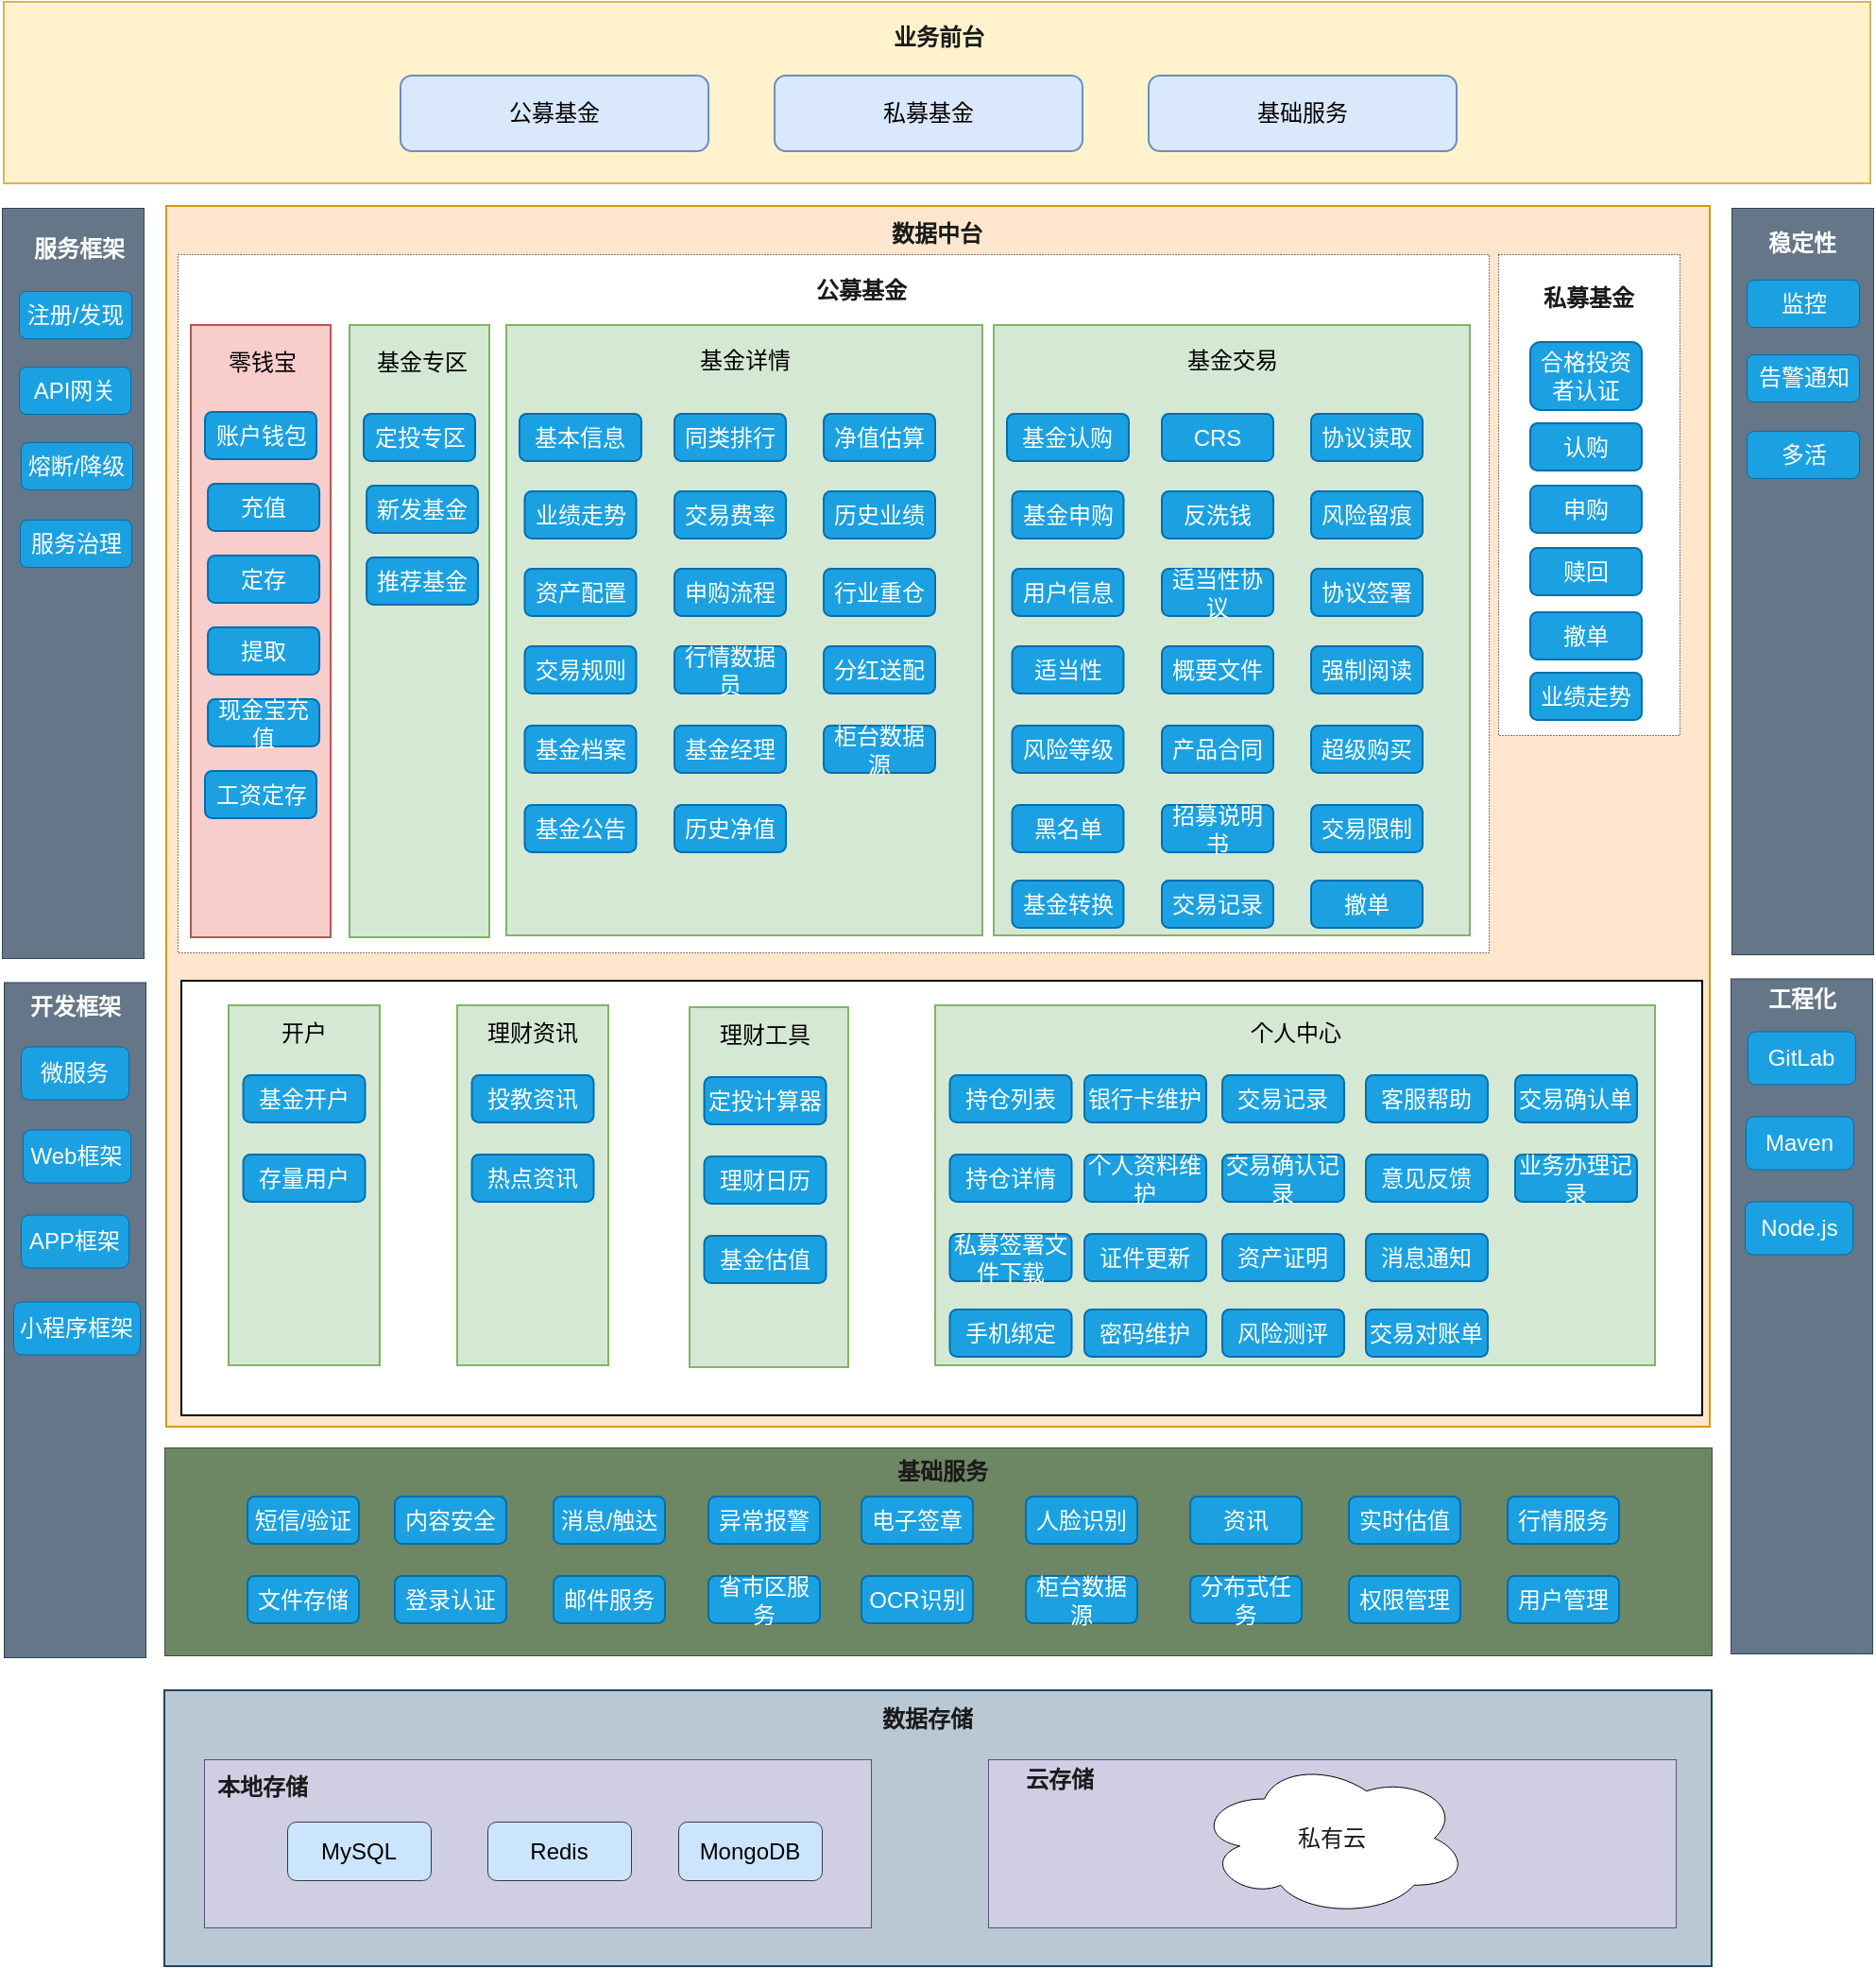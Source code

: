 <mxfile version="20.2.6" type="github">
  <diagram id="q8BjieNyi9hWU5O5Hsln" name="第 1 页">
    <mxGraphModel dx="1980" dy="847" grid="0" gridSize="10" guides="1" tooltips="1" connect="1" arrows="1" fold="1" page="0" pageScale="1" pageWidth="827" pageHeight="1169" math="0" shadow="0">
      <root>
        <mxCell id="0" />
        <mxCell id="1" parent="0" />
        <mxCell id="3R3b0LwCy844c2cJEZ-M-150" value="" style="rounded=0;whiteSpace=wrap;html=1;fillColor=#bac8d3;strokeColor=#23445d;" vertex="1" parent="1">
          <mxGeometry x="45" y="1014.5" width="819" height="146" as="geometry" />
        </mxCell>
        <mxCell id="EBINEEiKZgLXmNo_69D4-1" value="" style="rounded=0;whiteSpace=wrap;html=1;fillColor=#fff2cc;strokeColor=#d6b656;" parent="1" vertex="1">
          <mxGeometry x="-40" y="121" width="988" height="96" as="geometry" />
        </mxCell>
        <mxCell id="EBINEEiKZgLXmNo_69D4-2" value="公募基金" style="rounded=1;whiteSpace=wrap;html=1;fillColor=#dae8fc;strokeColor=#6c8ebf;" parent="1" vertex="1">
          <mxGeometry x="170" y="160" width="163" height="40" as="geometry" />
        </mxCell>
        <mxCell id="EBINEEiKZgLXmNo_69D4-3" value="业务前台" style="text;html=1;strokeColor=none;fillColor=none;align=center;verticalAlign=middle;whiteSpace=wrap;rounded=0;fontStyle=1;fontColor=#1A1A1A;" parent="1" vertex="1">
          <mxGeometry x="424.5" y="125" width="60" height="30" as="geometry" />
        </mxCell>
        <mxCell id="EBINEEiKZgLXmNo_69D4-6" value="" style="rounded=0;whiteSpace=wrap;html=1;fillColor=#ffe6cc;strokeColor=#d79b00;" parent="1" vertex="1">
          <mxGeometry x="46" y="229" width="817" height="646" as="geometry" />
        </mxCell>
        <mxCell id="EBINEEiKZgLXmNo_69D4-7" value="" style="rounded=0;whiteSpace=wrap;html=1;fontColor=#1A1A1A;strokeColor=default;dashed=1;dashPattern=1 2;strokeWidth=0.5;" parent="1" vertex="1">
          <mxGeometry x="52" y="254.5" width="694" height="369.5" as="geometry" />
        </mxCell>
        <mxCell id="EBINEEiKZgLXmNo_69D4-8" value="" style="rounded=0;whiteSpace=wrap;html=1;fontColor=#1A1A1A;dashed=1;dashPattern=1 2;strokeWidth=0.5;" parent="1" vertex="1">
          <mxGeometry x="751" y="254.5" width="96" height="254.5" as="geometry" />
        </mxCell>
        <mxCell id="EBINEEiKZgLXmNo_69D4-10" value="数据中台" style="text;html=1;strokeColor=none;fillColor=none;align=center;verticalAlign=middle;whiteSpace=wrap;rounded=0;dashed=1;dashPattern=1 2;fontColor=#1A1A1A;fontStyle=1" parent="1" vertex="1">
          <mxGeometry x="424" y="229" width="60" height="30" as="geometry" />
        </mxCell>
        <mxCell id="EBINEEiKZgLXmNo_69D4-12" value="公募基金" style="text;html=1;strokeColor=none;fillColor=none;align=center;verticalAlign=middle;whiteSpace=wrap;rounded=0;dashed=1;dashPattern=1 2;fontColor=#1A1A1A;fontStyle=1" parent="1" vertex="1">
          <mxGeometry x="384" y="259" width="60" height="30" as="geometry" />
        </mxCell>
        <mxCell id="EBINEEiKZgLXmNo_69D4-13" value="私募基金" style="text;html=1;strokeColor=none;fillColor=none;align=center;verticalAlign=middle;whiteSpace=wrap;rounded=0;dashed=1;dashPattern=1 2;fontColor=#1A1A1A;fontStyle=1" parent="1" vertex="1">
          <mxGeometry x="769" y="263" width="60" height="30" as="geometry" />
        </mxCell>
        <mxCell id="EBINEEiKZgLXmNo_69D4-40" value="合格投资者认证" style="text;html=1;strokeColor=#006EAF;fillColor=#1ba1e2;align=center;verticalAlign=middle;whiteSpace=wrap;rounded=1;fontColor=#ffffff;" parent="1" vertex="1">
          <mxGeometry x="768" y="301" width="59" height="36" as="geometry" />
        </mxCell>
        <mxCell id="EBINEEiKZgLXmNo_69D4-42" value="开户" style="text;html=1;strokeColor=#006EAF;fillColor=#1ba1e2;align=center;verticalAlign=middle;whiteSpace=wrap;rounded=1;fontColor=#ffffff;" parent="1" vertex="1">
          <mxGeometry x="580" y="912" width="59" height="25" as="geometry" />
        </mxCell>
        <mxCell id="EBINEEiKZgLXmNo_69D4-46" value="认购" style="text;html=1;strokeColor=#006EAF;fillColor=#1ba1e2;align=center;verticalAlign=middle;whiteSpace=wrap;rounded=1;fontColor=#ffffff;" parent="1" vertex="1">
          <mxGeometry x="768" y="344" width="59" height="25" as="geometry" />
        </mxCell>
        <mxCell id="EBINEEiKZgLXmNo_69D4-47" value="申购" style="text;html=1;strokeColor=#006EAF;fillColor=#1ba1e2;align=center;verticalAlign=middle;whiteSpace=wrap;rounded=1;fontColor=#ffffff;" parent="1" vertex="1">
          <mxGeometry x="768" y="377" width="59" height="25" as="geometry" />
        </mxCell>
        <mxCell id="EBINEEiKZgLXmNo_69D4-48" value="业绩走势" style="text;html=1;strokeColor=#006EAF;fillColor=#1ba1e2;align=center;verticalAlign=middle;whiteSpace=wrap;rounded=1;fontColor=#ffffff;" parent="1" vertex="1">
          <mxGeometry x="768" y="476" width="59" height="25" as="geometry" />
        </mxCell>
        <mxCell id="EBINEEiKZgLXmNo_69D4-49" value="赎回" style="text;html=1;strokeColor=#006EAF;fillColor=#1ba1e2;align=center;verticalAlign=middle;whiteSpace=wrap;rounded=1;fontColor=#ffffff;" parent="1" vertex="1">
          <mxGeometry x="768" y="410" width="59" height="25" as="geometry" />
        </mxCell>
        <mxCell id="EBINEEiKZgLXmNo_69D4-50" value="撤单" style="text;html=1;strokeColor=#006EAF;fillColor=#1ba1e2;align=center;verticalAlign=middle;whiteSpace=wrap;rounded=1;fontColor=#ffffff;" parent="1" vertex="1">
          <mxGeometry x="768" y="444" width="59" height="25" as="geometry" />
        </mxCell>
        <mxCell id="EBINEEiKZgLXmNo_69D4-51" value="" style="rounded=0;whiteSpace=wrap;html=1;strokeColor=#314354;strokeWidth=0.5;fillColor=#647687;fontColor=#ffffff;" parent="1" vertex="1">
          <mxGeometry x="-41" y="230" width="75" height="397" as="geometry" />
        </mxCell>
        <mxCell id="EBINEEiKZgLXmNo_69D4-52" value="服务框架" style="text;html=1;align=center;verticalAlign=middle;whiteSpace=wrap;rounded=0;fontStyle=1;fontColor=#FFFFFF;" parent="1" vertex="1">
          <mxGeometry x="-30" y="237" width="60" height="30" as="geometry" />
        </mxCell>
        <mxCell id="EBINEEiKZgLXmNo_69D4-53" value="注册/发现" style="rounded=1;whiteSpace=wrap;html=1;fontColor=#ffffff;strokeColor=#006EAF;strokeWidth=0.5;fillColor=#1ba1e2;" parent="1" vertex="1">
          <mxGeometry x="-32" y="274" width="59.5" height="25" as="geometry" />
        </mxCell>
        <mxCell id="EBINEEiKZgLXmNo_69D4-54" value="API网关" style="rounded=1;whiteSpace=wrap;html=1;fontColor=#ffffff;strokeColor=#006EAF;strokeWidth=0.5;fillColor=#1ba1e2;" parent="1" vertex="1">
          <mxGeometry x="-32" y="314" width="59" height="25" as="geometry" />
        </mxCell>
        <mxCell id="EBINEEiKZgLXmNo_69D4-55" value="服务治理" style="rounded=1;whiteSpace=wrap;html=1;fontColor=#ffffff;strokeColor=#006EAF;strokeWidth=0.5;fillColor=#1ba1e2;" parent="1" vertex="1">
          <mxGeometry x="-31.5" y="395" width="59" height="25" as="geometry" />
        </mxCell>
        <mxCell id="EBINEEiKZgLXmNo_69D4-56" value="熔断/降级" style="rounded=1;whiteSpace=wrap;html=1;fontColor=#ffffff;strokeColor=#006EAF;strokeWidth=0.5;fillColor=#1ba1e2;" parent="1" vertex="1">
          <mxGeometry x="-31" y="354" width="59" height="25" as="geometry" />
        </mxCell>
        <mxCell id="EBINEEiKZgLXmNo_69D4-58" value="" style="rounded=0;whiteSpace=wrap;html=1;strokeColor=#314354;strokeWidth=0.5;fillColor=#647687;fontColor=#ffffff;" parent="1" vertex="1">
          <mxGeometry x="874.5" y="230" width="75" height="395" as="geometry" />
        </mxCell>
        <mxCell id="EBINEEiKZgLXmNo_69D4-59" value="稳定性" style="text;html=1;align=center;verticalAlign=middle;whiteSpace=wrap;rounded=0;fontStyle=1;fontColor=#FFFFFF;" parent="1" vertex="1">
          <mxGeometry x="882" y="234" width="60" height="30" as="geometry" />
        </mxCell>
        <mxCell id="EBINEEiKZgLXmNo_69D4-60" value="监控" style="rounded=1;whiteSpace=wrap;html=1;fontColor=#ffffff;strokeColor=#006EAF;strokeWidth=0.5;fillColor=#1ba1e2;" parent="1" vertex="1">
          <mxGeometry x="882.5" y="268" width="59.5" height="25" as="geometry" />
        </mxCell>
        <mxCell id="EBINEEiKZgLXmNo_69D4-61" value="告警通知" style="rounded=1;whiteSpace=wrap;html=1;fontColor=#ffffff;strokeColor=#006EAF;strokeWidth=0.5;fillColor=#1ba1e2;" parent="1" vertex="1">
          <mxGeometry x="882.5" y="307.5" width="59.5" height="25" as="geometry" />
        </mxCell>
        <mxCell id="EBINEEiKZgLXmNo_69D4-62" value="多活" style="rounded=1;whiteSpace=wrap;html=1;fontColor=#ffffff;strokeColor=#006EAF;strokeWidth=0.5;fillColor=#1ba1e2;" parent="1" vertex="1">
          <mxGeometry x="882.5" y="348" width="59.5" height="25" as="geometry" />
        </mxCell>
        <mxCell id="EBINEEiKZgLXmNo_69D4-63" value="" style="rounded=0;whiteSpace=wrap;html=1;fontColor=#ffffff;strokeColor=#3A5431;strokeWidth=0.5;fillColor=#6d8764;" parent="1" vertex="1">
          <mxGeometry x="45" y="886" width="819" height="110" as="geometry" />
        </mxCell>
        <mxCell id="EBINEEiKZgLXmNo_69D4-64" value="基础服务" style="text;html=1;strokeColor=none;fillColor=none;align=center;verticalAlign=middle;whiteSpace=wrap;rounded=0;fontColor=#1A1A1A;fontStyle=1" parent="1" vertex="1">
          <mxGeometry x="426.5" y="884" width="60" height="30" as="geometry" />
        </mxCell>
        <mxCell id="EBINEEiKZgLXmNo_69D4-65" value="" style="rounded=0;whiteSpace=wrap;html=1;strokeColor=#56517e;strokeWidth=0.5;fillColor=#d0cee2;" parent="1" vertex="1">
          <mxGeometry x="66" y="1051" width="353" height="89" as="geometry" />
        </mxCell>
        <mxCell id="EBINEEiKZgLXmNo_69D4-66" value="" style="rounded=0;whiteSpace=wrap;html=1;strokeColor=#56517e;strokeWidth=0.5;fillColor=#d0cee2;" parent="1" vertex="1">
          <mxGeometry x="481" y="1051" width="364" height="89" as="geometry" />
        </mxCell>
        <mxCell id="EBINEEiKZgLXmNo_69D4-67" value="私有云" style="ellipse;shape=cloud;whiteSpace=wrap;html=1;fontColor=#1A1A1A;strokeColor=default;strokeWidth=0.5;" parent="1" vertex="1">
          <mxGeometry x="591" y="1051" width="144" height="83" as="geometry" />
        </mxCell>
        <mxCell id="EBINEEiKZgLXmNo_69D4-69" value="云存储" style="text;html=1;strokeColor=none;fillColor=none;align=center;verticalAlign=middle;whiteSpace=wrap;rounded=0;fontColor=#1A1A1A;fontStyle=1" parent="1" vertex="1">
          <mxGeometry x="489" y="1047" width="60" height="30" as="geometry" />
        </mxCell>
        <mxCell id="EBINEEiKZgLXmNo_69D4-70" value="本地存储" style="text;html=1;strokeColor=none;fillColor=none;align=center;verticalAlign=middle;whiteSpace=wrap;rounded=0;fontColor=#1A1A1A;fontStyle=1" parent="1" vertex="1">
          <mxGeometry x="67" y="1051" width="60" height="30" as="geometry" />
        </mxCell>
        <mxCell id="EBINEEiKZgLXmNo_69D4-71" value="MySQL" style="rounded=1;whiteSpace=wrap;html=1;strokeColor=#36393d;strokeWidth=0.5;fillColor=#cce5ff;" parent="1" vertex="1">
          <mxGeometry x="110" y="1084" width="76" height="31" as="geometry" />
        </mxCell>
        <mxCell id="EBINEEiKZgLXmNo_69D4-72" value="Redis" style="rounded=1;whiteSpace=wrap;html=1;strokeColor=#36393d;strokeWidth=0.5;fillColor=#cce5ff;" parent="1" vertex="1">
          <mxGeometry x="216" y="1084" width="76" height="31" as="geometry" />
        </mxCell>
        <mxCell id="EBINEEiKZgLXmNo_69D4-73" value="MongoDB" style="rounded=1;whiteSpace=wrap;html=1;strokeColor=#36393d;strokeWidth=0.5;fillColor=#cce5ff;" parent="1" vertex="1">
          <mxGeometry x="317" y="1084" width="76" height="31" as="geometry" />
        </mxCell>
        <mxCell id="EBINEEiKZgLXmNo_69D4-74" value="" style="rounded=0;whiteSpace=wrap;html=1;strokeColor=#314354;strokeWidth=0.5;fillColor=#647687;fontColor=#ffffff;" parent="1" vertex="1">
          <mxGeometry x="-40" y="639.75" width="75" height="357.25" as="geometry" />
        </mxCell>
        <mxCell id="EBINEEiKZgLXmNo_69D4-75" value="" style="rounded=0;whiteSpace=wrap;html=1;strokeColor=#314354;strokeWidth=0.5;fillColor=#647687;fontColor=#ffffff;" parent="1" vertex="1">
          <mxGeometry x="874" y="637.75" width="75" height="357.25" as="geometry" />
        </mxCell>
        <mxCell id="EBINEEiKZgLXmNo_69D4-76" value="开发框架" style="text;html=1;align=center;verticalAlign=middle;whiteSpace=wrap;rounded=0;fontStyle=1;fontColor=#FFFFFF;" parent="1" vertex="1">
          <mxGeometry x="-32" y="637.75" width="60" height="30" as="geometry" />
        </mxCell>
        <mxCell id="EBINEEiKZgLXmNo_69D4-77" value="微服务" style="rounded=1;whiteSpace=wrap;html=1;fontColor=#ffffff;strokeColor=#006EAF;strokeWidth=0.5;fillColor=#1ba1e2;" parent="1" vertex="1">
          <mxGeometry x="-31" y="673.75" width="57" height="28" as="geometry" />
        </mxCell>
        <mxCell id="EBINEEiKZgLXmNo_69D4-78" value="Web框架" style="rounded=1;whiteSpace=wrap;html=1;fontColor=#ffffff;strokeColor=#006EAF;strokeWidth=0.5;fillColor=#1ba1e2;" parent="1" vertex="1">
          <mxGeometry x="-30" y="717.75" width="57" height="28" as="geometry" />
        </mxCell>
        <mxCell id="EBINEEiKZgLXmNo_69D4-79" value="APP框架" style="rounded=1;whiteSpace=wrap;html=1;fontColor=#ffffff;strokeColor=#006EAF;strokeWidth=0.5;fillColor=#1ba1e2;" parent="1" vertex="1">
          <mxGeometry x="-31" y="762.75" width="57" height="28" as="geometry" />
        </mxCell>
        <mxCell id="EBINEEiKZgLXmNo_69D4-80" value="小程序框架" style="rounded=1;whiteSpace=wrap;html=1;fontColor=#ffffff;strokeColor=#006EAF;strokeWidth=0.5;fillColor=#1ba1e2;" parent="1" vertex="1">
          <mxGeometry x="-35" y="808.75" width="67" height="28" as="geometry" />
        </mxCell>
        <mxCell id="EBINEEiKZgLXmNo_69D4-81" value="工程化" style="text;html=1;align=center;verticalAlign=middle;whiteSpace=wrap;rounded=0;fontStyle=1;fontColor=#FFFFFF;" parent="1" vertex="1">
          <mxGeometry x="882" y="633.75" width="60" height="30" as="geometry" />
        </mxCell>
        <mxCell id="EBINEEiKZgLXmNo_69D4-82" value="GitLab" style="rounded=1;whiteSpace=wrap;html=1;fontColor=#ffffff;strokeColor=#006EAF;strokeWidth=0.5;fillColor=#1ba1e2;" parent="1" vertex="1">
          <mxGeometry x="883" y="665.75" width="57" height="28" as="geometry" />
        </mxCell>
        <mxCell id="EBINEEiKZgLXmNo_69D4-83" value="Maven" style="rounded=1;whiteSpace=wrap;html=1;fontColor=#ffffff;strokeColor=#006EAF;strokeWidth=0.5;fillColor=#1ba1e2;" parent="1" vertex="1">
          <mxGeometry x="882" y="710.75" width="57" height="28" as="geometry" />
        </mxCell>
        <mxCell id="EBINEEiKZgLXmNo_69D4-84" value="Node.js" style="rounded=1;whiteSpace=wrap;html=1;fontColor=#ffffff;strokeColor=#006EAF;strokeWidth=0.5;fillColor=#1ba1e2;" parent="1" vertex="1">
          <mxGeometry x="881.5" y="755.75" width="57" height="28" as="geometry" />
        </mxCell>
        <mxCell id="EBINEEiKZgLXmNo_69D4-86" value="短信/验证" style="text;html=1;strokeColor=#006EAF;fillColor=#1ba1e2;align=center;verticalAlign=middle;whiteSpace=wrap;rounded=1;fontColor=#ffffff;" parent="1" vertex="1">
          <mxGeometry x="89" y="912" width="59" height="25" as="geometry" />
        </mxCell>
        <mxCell id="EBINEEiKZgLXmNo_69D4-87" value="内容安全" style="text;html=1;strokeColor=#006EAF;fillColor=#1ba1e2;align=center;verticalAlign=middle;whiteSpace=wrap;rounded=1;fontColor=#ffffff;" parent="1" vertex="1">
          <mxGeometry x="167" y="912" width="59" height="25" as="geometry" />
        </mxCell>
        <mxCell id="EBINEEiKZgLXmNo_69D4-88" value="消息/触达" style="text;html=1;strokeColor=#006EAF;fillColor=#1ba1e2;align=center;verticalAlign=middle;whiteSpace=wrap;rounded=1;fontColor=#ffffff;" parent="1" vertex="1">
          <mxGeometry x="251" y="912" width="59" height="25" as="geometry" />
        </mxCell>
        <mxCell id="EBINEEiKZgLXmNo_69D4-89" value="异常报警" style="text;html=1;strokeColor=#006EAF;fillColor=#1ba1e2;align=center;verticalAlign=middle;whiteSpace=wrap;rounded=1;fontColor=#ffffff;" parent="1" vertex="1">
          <mxGeometry x="333" y="912" width="59" height="25" as="geometry" />
        </mxCell>
        <mxCell id="EBINEEiKZgLXmNo_69D4-90" value="电子签章" style="text;html=1;strokeColor=#006EAF;fillColor=#1ba1e2;align=center;verticalAlign=middle;whiteSpace=wrap;rounded=1;fontColor=#ffffff;" parent="1" vertex="1">
          <mxGeometry x="414" y="912" width="59" height="25" as="geometry" />
        </mxCell>
        <mxCell id="EBINEEiKZgLXmNo_69D4-91" value="人脸识别" style="text;html=1;strokeColor=#006EAF;fillColor=#1ba1e2;align=center;verticalAlign=middle;whiteSpace=wrap;rounded=1;fontColor=#ffffff;" parent="1" vertex="1">
          <mxGeometry x="501" y="912" width="59" height="25" as="geometry" />
        </mxCell>
        <mxCell id="EBINEEiKZgLXmNo_69D4-92" value="文件存储" style="text;html=1;strokeColor=#006EAF;fillColor=#1ba1e2;align=center;verticalAlign=middle;whiteSpace=wrap;rounded=1;fontColor=#ffffff;" parent="1" vertex="1">
          <mxGeometry x="89" y="954" width="59" height="25" as="geometry" />
        </mxCell>
        <mxCell id="EBINEEiKZgLXmNo_69D4-93" value="登录认证" style="text;html=1;strokeColor=#006EAF;fillColor=#1ba1e2;align=center;verticalAlign=middle;whiteSpace=wrap;rounded=1;fontColor=#ffffff;" parent="1" vertex="1">
          <mxGeometry x="167" y="954" width="59" height="25" as="geometry" />
        </mxCell>
        <mxCell id="EBINEEiKZgLXmNo_69D4-94" value="邮件服务" style="text;html=1;strokeColor=#006EAF;fillColor=#1ba1e2;align=center;verticalAlign=middle;whiteSpace=wrap;rounded=1;fontColor=#ffffff;" parent="1" vertex="1">
          <mxGeometry x="251" y="954" width="59" height="25" as="geometry" />
        </mxCell>
        <mxCell id="EBINEEiKZgLXmNo_69D4-95" value="省市区服务" style="text;html=1;strokeColor=#006EAF;fillColor=#1ba1e2;align=center;verticalAlign=middle;whiteSpace=wrap;rounded=1;fontColor=#ffffff;" parent="1" vertex="1">
          <mxGeometry x="333" y="954" width="59" height="25" as="geometry" />
        </mxCell>
        <mxCell id="EBINEEiKZgLXmNo_69D4-96" value="行情服务" style="text;html=1;strokeColor=#006EAF;fillColor=#1ba1e2;align=center;verticalAlign=middle;whiteSpace=wrap;rounded=1;fontColor=#ffffff;" parent="1" vertex="1">
          <mxGeometry x="756" y="912" width="59" height="25" as="geometry" />
        </mxCell>
        <mxCell id="EBINEEiKZgLXmNo_69D4-97" value="实时估值" style="text;html=1;strokeColor=#006EAF;fillColor=#1ba1e2;align=center;verticalAlign=middle;whiteSpace=wrap;rounded=1;fontColor=#ffffff;" parent="1" vertex="1">
          <mxGeometry x="672" y="912" width="59" height="25" as="geometry" />
        </mxCell>
        <mxCell id="EBINEEiKZgLXmNo_69D4-44" value="资讯" style="text;html=1;strokeColor=#006EAF;fillColor=#1ba1e2;align=center;verticalAlign=middle;whiteSpace=wrap;rounded=1;fontColor=#ffffff;" parent="1" vertex="1">
          <mxGeometry x="588" y="912" width="59" height="25" as="geometry" />
        </mxCell>
        <mxCell id="3R3b0LwCy844c2cJEZ-M-9" value="" style="group;fillColor=#f8cecc;strokeColor=#b85450;" vertex="1" connectable="0" parent="1">
          <mxGeometry x="59" y="292" width="74" height="324" as="geometry" />
        </mxCell>
        <mxCell id="3R3b0LwCy844c2cJEZ-M-7" value="" style="rounded=0;whiteSpace=wrap;html=1;fillColor=#f8cecc;strokeColor=#b85450;" vertex="1" parent="3R3b0LwCy844c2cJEZ-M-9">
          <mxGeometry width="74" height="324" as="geometry" />
        </mxCell>
        <mxCell id="3R3b0LwCy844c2cJEZ-M-8" value="零钱宝" style="text;html=1;strokeColor=none;fillColor=none;align=center;verticalAlign=middle;whiteSpace=wrap;rounded=0;" vertex="1" parent="3R3b0LwCy844c2cJEZ-M-9">
          <mxGeometry x="15.417" y="5" width="46.25" height="30" as="geometry" />
        </mxCell>
        <mxCell id="3R3b0LwCy844c2cJEZ-M-10" value="账户钱包" style="text;html=1;strokeColor=#006EAF;fillColor=#1ba1e2;align=center;verticalAlign=middle;whiteSpace=wrap;rounded=1;fontColor=#ffffff;" vertex="1" parent="3R3b0LwCy844c2cJEZ-M-9">
          <mxGeometry x="7.5" y="46" width="59" height="25" as="geometry" />
        </mxCell>
        <mxCell id="3R3b0LwCy844c2cJEZ-M-15" value="充值" style="text;html=1;strokeColor=#006EAF;fillColor=#1ba1e2;align=center;verticalAlign=middle;whiteSpace=wrap;rounded=1;fontColor=#ffffff;" vertex="1" parent="3R3b0LwCy844c2cJEZ-M-9">
          <mxGeometry x="9.04" y="84" width="59" height="25" as="geometry" />
        </mxCell>
        <mxCell id="3R3b0LwCy844c2cJEZ-M-16" value="定存" style="text;html=1;strokeColor=#006EAF;fillColor=#1ba1e2;align=center;verticalAlign=middle;whiteSpace=wrap;rounded=1;fontColor=#ffffff;" vertex="1" parent="3R3b0LwCy844c2cJEZ-M-9">
          <mxGeometry x="9.04" y="122" width="59" height="25" as="geometry" />
        </mxCell>
        <mxCell id="3R3b0LwCy844c2cJEZ-M-17" value="提取" style="text;html=1;strokeColor=#006EAF;fillColor=#1ba1e2;align=center;verticalAlign=middle;whiteSpace=wrap;rounded=1;fontColor=#ffffff;" vertex="1" parent="3R3b0LwCy844c2cJEZ-M-9">
          <mxGeometry x="9.04" y="160" width="59" height="25" as="geometry" />
        </mxCell>
        <mxCell id="3R3b0LwCy844c2cJEZ-M-18" value="现金宝充值" style="text;html=1;strokeColor=#006EAF;fillColor=#1ba1e2;align=center;verticalAlign=middle;whiteSpace=wrap;rounded=1;fontColor=#ffffff;" vertex="1" parent="3R3b0LwCy844c2cJEZ-M-9">
          <mxGeometry x="9.04" y="198" width="59" height="25" as="geometry" />
        </mxCell>
        <mxCell id="3R3b0LwCy844c2cJEZ-M-19" value="工资定存" style="text;html=1;strokeColor=#006EAF;fillColor=#1ba1e2;align=center;verticalAlign=middle;whiteSpace=wrap;rounded=1;fontColor=#ffffff;" vertex="1" parent="3R3b0LwCy844c2cJEZ-M-9">
          <mxGeometry x="7.5" y="236" width="59" height="25" as="geometry" />
        </mxCell>
        <mxCell id="3R3b0LwCy844c2cJEZ-M-20" value="" style="group;fillColor=#d5e8d4;strokeColor=#82b366;" vertex="1" connectable="0" parent="1">
          <mxGeometry x="143" y="292" width="74" height="324" as="geometry" />
        </mxCell>
        <mxCell id="3R3b0LwCy844c2cJEZ-M-21" value="" style="rounded=0;whiteSpace=wrap;html=1;fillColor=#d5e8d4;strokeColor=#82b366;" vertex="1" parent="3R3b0LwCy844c2cJEZ-M-20">
          <mxGeometry width="74" height="324" as="geometry" />
        </mxCell>
        <mxCell id="3R3b0LwCy844c2cJEZ-M-22" value="基金专区" style="text;html=1;strokeColor=none;fillColor=none;align=center;verticalAlign=middle;whiteSpace=wrap;rounded=0;" vertex="1" parent="3R3b0LwCy844c2cJEZ-M-20">
          <mxGeometry x="12.42" y="5" width="52.58" height="30" as="geometry" />
        </mxCell>
        <mxCell id="3R3b0LwCy844c2cJEZ-M-23" value="定投专区" style="text;html=1;strokeColor=#006EAF;fillColor=#1ba1e2;align=center;verticalAlign=middle;whiteSpace=wrap;rounded=1;fontColor=#ffffff;" vertex="1" parent="3R3b0LwCy844c2cJEZ-M-20">
          <mxGeometry x="7.5" y="47" width="59" height="25" as="geometry" />
        </mxCell>
        <mxCell id="3R3b0LwCy844c2cJEZ-M-24" value="新发基金" style="text;html=1;strokeColor=#006EAF;fillColor=#1ba1e2;align=center;verticalAlign=middle;whiteSpace=wrap;rounded=1;fontColor=#ffffff;" vertex="1" parent="3R3b0LwCy844c2cJEZ-M-20">
          <mxGeometry x="9.04" y="85" width="59" height="25" as="geometry" />
        </mxCell>
        <mxCell id="3R3b0LwCy844c2cJEZ-M-25" value="推荐基金" style="text;html=1;strokeColor=#006EAF;fillColor=#1ba1e2;align=center;verticalAlign=middle;whiteSpace=wrap;rounded=1;fontColor=#ffffff;" vertex="1" parent="3R3b0LwCy844c2cJEZ-M-20">
          <mxGeometry x="9.04" y="123" width="59" height="25" as="geometry" />
        </mxCell>
        <mxCell id="3R3b0LwCy844c2cJEZ-M-29" value="" style="group;fillColor=#d5e8d4;strokeColor=#82b366;" vertex="1" connectable="0" parent="1">
          <mxGeometry x="226" y="292" width="252" height="323" as="geometry" />
        </mxCell>
        <mxCell id="3R3b0LwCy844c2cJEZ-M-30" value="" style="rounded=0;whiteSpace=wrap;html=1;fillColor=#d5e8d4;strokeColor=#82b366;" vertex="1" parent="3R3b0LwCy844c2cJEZ-M-29">
          <mxGeometry width="252" height="323" as="geometry" />
        </mxCell>
        <mxCell id="3R3b0LwCy844c2cJEZ-M-31" value="基金详情" style="text;html=1;strokeColor=none;fillColor=none;align=center;verticalAlign=middle;whiteSpace=wrap;rounded=0;" vertex="1" parent="3R3b0LwCy844c2cJEZ-M-29">
          <mxGeometry x="71.639" y="4" width="108.713" height="30" as="geometry" />
        </mxCell>
        <mxCell id="EBINEEiKZgLXmNo_69D4-36" value="基本信息" style="text;html=1;strokeColor=#006EAF;fillColor=#1ba1e2;align=center;verticalAlign=middle;whiteSpace=wrap;rounded=1;fontColor=#ffffff;" parent="3R3b0LwCy844c2cJEZ-M-29" vertex="1">
          <mxGeometry x="7" y="47" width="64.49" height="25" as="geometry" />
        </mxCell>
        <mxCell id="EBINEEiKZgLXmNo_69D4-31" value="业绩走势" style="text;html=1;strokeColor=#006EAF;fillColor=#1ba1e2;align=center;verticalAlign=middle;whiteSpace=wrap;rounded=1;fontColor=#ffffff;" parent="3R3b0LwCy844c2cJEZ-M-29" vertex="1">
          <mxGeometry x="9.74" y="88" width="59" height="25" as="geometry" />
        </mxCell>
        <mxCell id="EBINEEiKZgLXmNo_69D4-34" value="资产配置" style="text;html=1;strokeColor=#006EAF;fillColor=#1ba1e2;align=center;verticalAlign=middle;whiteSpace=wrap;rounded=1;fontColor=#ffffff;" parent="3R3b0LwCy844c2cJEZ-M-29" vertex="1">
          <mxGeometry x="9.74" y="129" width="59" height="25" as="geometry" />
        </mxCell>
        <mxCell id="EBINEEiKZgLXmNo_69D4-32" value="交易规则" style="text;html=1;strokeColor=#006EAF;fillColor=#1ba1e2;align=center;verticalAlign=middle;whiteSpace=wrap;rounded=1;fontColor=#ffffff;" parent="3R3b0LwCy844c2cJEZ-M-29" vertex="1">
          <mxGeometry x="9.74" y="170" width="59" height="25" as="geometry" />
        </mxCell>
        <mxCell id="EBINEEiKZgLXmNo_69D4-33" value="基金档案" style="text;html=1;strokeColor=#006EAF;fillColor=#1ba1e2;align=center;verticalAlign=middle;whiteSpace=wrap;rounded=1;fontColor=#ffffff;" parent="3R3b0LwCy844c2cJEZ-M-29" vertex="1">
          <mxGeometry x="9.74" y="212" width="59" height="25" as="geometry" />
        </mxCell>
        <mxCell id="EBINEEiKZgLXmNo_69D4-35" value="基金公告" style="text;html=1;strokeColor=#006EAF;fillColor=#1ba1e2;align=center;verticalAlign=middle;whiteSpace=wrap;rounded=1;fontColor=#ffffff;" parent="3R3b0LwCy844c2cJEZ-M-29" vertex="1">
          <mxGeometry x="9.74" y="254" width="59" height="25" as="geometry" />
        </mxCell>
        <mxCell id="EBINEEiKZgLXmNo_69D4-38" value="同类排行" style="text;html=1;strokeColor=#006EAF;fillColor=#1ba1e2;align=center;verticalAlign=middle;whiteSpace=wrap;rounded=1;fontColor=#ffffff;" parent="3R3b0LwCy844c2cJEZ-M-29" vertex="1">
          <mxGeometry x="89" y="47" width="59" height="25" as="geometry" />
        </mxCell>
        <mxCell id="3R3b0LwCy844c2cJEZ-M-35" value="交易费率" style="text;html=1;strokeColor=#006EAF;fillColor=#1ba1e2;align=center;verticalAlign=middle;whiteSpace=wrap;rounded=1;fontColor=#ffffff;" vertex="1" parent="3R3b0LwCy844c2cJEZ-M-29">
          <mxGeometry x="89" y="88" width="59" height="25" as="geometry" />
        </mxCell>
        <mxCell id="3R3b0LwCy844c2cJEZ-M-36" value="申购流程" style="text;html=1;strokeColor=#006EAF;fillColor=#1ba1e2;align=center;verticalAlign=middle;whiteSpace=wrap;rounded=1;fontColor=#ffffff;" vertex="1" parent="3R3b0LwCy844c2cJEZ-M-29">
          <mxGeometry x="89" y="129" width="59" height="25" as="geometry" />
        </mxCell>
        <mxCell id="3R3b0LwCy844c2cJEZ-M-37" value="行情数据员" style="text;html=1;strokeColor=#006EAF;fillColor=#1ba1e2;align=center;verticalAlign=middle;whiteSpace=wrap;rounded=1;fontColor=#ffffff;" vertex="1" parent="3R3b0LwCy844c2cJEZ-M-29">
          <mxGeometry x="89" y="170" width="59" height="25" as="geometry" />
        </mxCell>
        <mxCell id="3R3b0LwCy844c2cJEZ-M-38" value="基金经理" style="text;html=1;strokeColor=#006EAF;fillColor=#1ba1e2;align=center;verticalAlign=middle;whiteSpace=wrap;rounded=1;fontColor=#ffffff;" vertex="1" parent="3R3b0LwCy844c2cJEZ-M-29">
          <mxGeometry x="89" y="212" width="59" height="25" as="geometry" />
        </mxCell>
        <mxCell id="3R3b0LwCy844c2cJEZ-M-39" value="历史净值" style="text;html=1;strokeColor=#006EAF;fillColor=#1ba1e2;align=center;verticalAlign=middle;whiteSpace=wrap;rounded=1;fontColor=#ffffff;" vertex="1" parent="3R3b0LwCy844c2cJEZ-M-29">
          <mxGeometry x="89" y="254" width="59" height="25" as="geometry" />
        </mxCell>
        <mxCell id="3R3b0LwCy844c2cJEZ-M-40" value="净值估算" style="text;html=1;strokeColor=#006EAF;fillColor=#1ba1e2;align=center;verticalAlign=middle;whiteSpace=wrap;rounded=1;fontColor=#ffffff;" vertex="1" parent="3R3b0LwCy844c2cJEZ-M-29">
          <mxGeometry x="168" y="47" width="59" height="25" as="geometry" />
        </mxCell>
        <mxCell id="3R3b0LwCy844c2cJEZ-M-57" value="历史业绩" style="text;html=1;strokeColor=#006EAF;fillColor=#1ba1e2;align=center;verticalAlign=middle;whiteSpace=wrap;rounded=1;fontColor=#ffffff;" vertex="1" parent="3R3b0LwCy844c2cJEZ-M-29">
          <mxGeometry x="168" y="88" width="59" height="25" as="geometry" />
        </mxCell>
        <mxCell id="3R3b0LwCy844c2cJEZ-M-58" value="行业重仓" style="text;html=1;strokeColor=#006EAF;fillColor=#1ba1e2;align=center;verticalAlign=middle;whiteSpace=wrap;rounded=1;fontColor=#ffffff;" vertex="1" parent="3R3b0LwCy844c2cJEZ-M-29">
          <mxGeometry x="168" y="129" width="59" height="25" as="geometry" />
        </mxCell>
        <mxCell id="3R3b0LwCy844c2cJEZ-M-59" value="分红送配" style="text;html=1;strokeColor=#006EAF;fillColor=#1ba1e2;align=center;verticalAlign=middle;whiteSpace=wrap;rounded=1;fontColor=#ffffff;" vertex="1" parent="3R3b0LwCy844c2cJEZ-M-29">
          <mxGeometry x="168" y="170" width="59" height="25" as="geometry" />
        </mxCell>
        <mxCell id="3R3b0LwCy844c2cJEZ-M-79" value="柜台数据源" style="text;html=1;strokeColor=#006EAF;fillColor=#1ba1e2;align=center;verticalAlign=middle;whiteSpace=wrap;rounded=1;fontColor=#ffffff;" vertex="1" parent="3R3b0LwCy844c2cJEZ-M-29">
          <mxGeometry x="168" y="212" width="59" height="25" as="geometry" />
        </mxCell>
        <mxCell id="3R3b0LwCy844c2cJEZ-M-60" value="" style="group;fillColor=#d5e8d4;strokeColor=#82b366;" vertex="1" connectable="0" parent="1">
          <mxGeometry x="484" y="292" width="252" height="323" as="geometry" />
        </mxCell>
        <mxCell id="3R3b0LwCy844c2cJEZ-M-61" value="" style="rounded=0;whiteSpace=wrap;html=1;fillColor=#d5e8d4;strokeColor=#82b366;" vertex="1" parent="3R3b0LwCy844c2cJEZ-M-60">
          <mxGeometry width="252" height="323" as="geometry" />
        </mxCell>
        <mxCell id="3R3b0LwCy844c2cJEZ-M-62" value="基金交易" style="text;html=1;strokeColor=none;fillColor=none;align=center;verticalAlign=middle;whiteSpace=wrap;rounded=0;" vertex="1" parent="3R3b0LwCy844c2cJEZ-M-60">
          <mxGeometry x="71.639" y="4" width="108.713" height="30" as="geometry" />
        </mxCell>
        <mxCell id="3R3b0LwCy844c2cJEZ-M-63" value="基金认购" style="text;html=1;strokeColor=#006EAF;fillColor=#1ba1e2;align=center;verticalAlign=middle;whiteSpace=wrap;rounded=1;fontColor=#ffffff;" vertex="1" parent="3R3b0LwCy844c2cJEZ-M-60">
          <mxGeometry x="7" y="47" width="64.49" height="25" as="geometry" />
        </mxCell>
        <mxCell id="3R3b0LwCy844c2cJEZ-M-64" value="基金申购" style="text;html=1;strokeColor=#006EAF;fillColor=#1ba1e2;align=center;verticalAlign=middle;whiteSpace=wrap;rounded=1;fontColor=#ffffff;" vertex="1" parent="3R3b0LwCy844c2cJEZ-M-60">
          <mxGeometry x="9.74" y="88" width="59" height="25" as="geometry" />
        </mxCell>
        <mxCell id="3R3b0LwCy844c2cJEZ-M-65" value="用户信息" style="text;html=1;strokeColor=#006EAF;fillColor=#1ba1e2;align=center;verticalAlign=middle;whiteSpace=wrap;rounded=1;fontColor=#ffffff;" vertex="1" parent="3R3b0LwCy844c2cJEZ-M-60">
          <mxGeometry x="9.74" y="129" width="59" height="25" as="geometry" />
        </mxCell>
        <mxCell id="3R3b0LwCy844c2cJEZ-M-66" value="适当性" style="text;html=1;strokeColor=#006EAF;fillColor=#1ba1e2;align=center;verticalAlign=middle;whiteSpace=wrap;rounded=1;fontColor=#ffffff;" vertex="1" parent="3R3b0LwCy844c2cJEZ-M-60">
          <mxGeometry x="9.74" y="170" width="59" height="25" as="geometry" />
        </mxCell>
        <mxCell id="3R3b0LwCy844c2cJEZ-M-67" value="风险等级" style="text;html=1;strokeColor=#006EAF;fillColor=#1ba1e2;align=center;verticalAlign=middle;whiteSpace=wrap;rounded=1;fontColor=#ffffff;" vertex="1" parent="3R3b0LwCy844c2cJEZ-M-60">
          <mxGeometry x="9.74" y="212" width="59" height="25" as="geometry" />
        </mxCell>
        <mxCell id="3R3b0LwCy844c2cJEZ-M-68" value="黑名单" style="text;html=1;strokeColor=#006EAF;fillColor=#1ba1e2;align=center;verticalAlign=middle;whiteSpace=wrap;rounded=1;fontColor=#ffffff;" vertex="1" parent="3R3b0LwCy844c2cJEZ-M-60">
          <mxGeometry x="9.74" y="254" width="59" height="25" as="geometry" />
        </mxCell>
        <mxCell id="3R3b0LwCy844c2cJEZ-M-69" value="CRS" style="text;html=1;strokeColor=#006EAF;fillColor=#1ba1e2;align=center;verticalAlign=middle;whiteSpace=wrap;rounded=1;fontColor=#ffffff;" vertex="1" parent="3R3b0LwCy844c2cJEZ-M-60">
          <mxGeometry x="89" y="47" width="59" height="25" as="geometry" />
        </mxCell>
        <mxCell id="3R3b0LwCy844c2cJEZ-M-70" value="反洗钱" style="text;html=1;strokeColor=#006EAF;fillColor=#1ba1e2;align=center;verticalAlign=middle;whiteSpace=wrap;rounded=1;fontColor=#ffffff;" vertex="1" parent="3R3b0LwCy844c2cJEZ-M-60">
          <mxGeometry x="89" y="88" width="59" height="25" as="geometry" />
        </mxCell>
        <mxCell id="3R3b0LwCy844c2cJEZ-M-71" value="适当性协议" style="text;html=1;strokeColor=#006EAF;fillColor=#1ba1e2;align=center;verticalAlign=middle;whiteSpace=wrap;rounded=1;fontColor=#ffffff;" vertex="1" parent="3R3b0LwCy844c2cJEZ-M-60">
          <mxGeometry x="89" y="129" width="59" height="25" as="geometry" />
        </mxCell>
        <mxCell id="3R3b0LwCy844c2cJEZ-M-72" value="概要文件" style="text;html=1;strokeColor=#006EAF;fillColor=#1ba1e2;align=center;verticalAlign=middle;whiteSpace=wrap;rounded=1;fontColor=#ffffff;" vertex="1" parent="3R3b0LwCy844c2cJEZ-M-60">
          <mxGeometry x="89" y="170" width="59" height="25" as="geometry" />
        </mxCell>
        <mxCell id="3R3b0LwCy844c2cJEZ-M-73" value="产品合同" style="text;html=1;strokeColor=#006EAF;fillColor=#1ba1e2;align=center;verticalAlign=middle;whiteSpace=wrap;rounded=1;fontColor=#ffffff;" vertex="1" parent="3R3b0LwCy844c2cJEZ-M-60">
          <mxGeometry x="89" y="212" width="59" height="25" as="geometry" />
        </mxCell>
        <mxCell id="3R3b0LwCy844c2cJEZ-M-74" value="招募说明书" style="text;html=1;strokeColor=#006EAF;fillColor=#1ba1e2;align=center;verticalAlign=middle;whiteSpace=wrap;rounded=1;fontColor=#ffffff;" vertex="1" parent="3R3b0LwCy844c2cJEZ-M-60">
          <mxGeometry x="89" y="254" width="59" height="25" as="geometry" />
        </mxCell>
        <mxCell id="3R3b0LwCy844c2cJEZ-M-75" value="协议读取" style="text;html=1;strokeColor=#006EAF;fillColor=#1ba1e2;align=center;verticalAlign=middle;whiteSpace=wrap;rounded=1;fontColor=#ffffff;" vertex="1" parent="3R3b0LwCy844c2cJEZ-M-60">
          <mxGeometry x="168" y="47" width="59" height="25" as="geometry" />
        </mxCell>
        <mxCell id="3R3b0LwCy844c2cJEZ-M-76" value="风险留痕" style="text;html=1;strokeColor=#006EAF;fillColor=#1ba1e2;align=center;verticalAlign=middle;whiteSpace=wrap;rounded=1;fontColor=#ffffff;" vertex="1" parent="3R3b0LwCy844c2cJEZ-M-60">
          <mxGeometry x="168" y="88" width="59" height="25" as="geometry" />
        </mxCell>
        <mxCell id="3R3b0LwCy844c2cJEZ-M-77" value="协议签署" style="text;html=1;strokeColor=#006EAF;fillColor=#1ba1e2;align=center;verticalAlign=middle;whiteSpace=wrap;rounded=1;fontColor=#ffffff;" vertex="1" parent="3R3b0LwCy844c2cJEZ-M-60">
          <mxGeometry x="168" y="129" width="59" height="25" as="geometry" />
        </mxCell>
        <mxCell id="3R3b0LwCy844c2cJEZ-M-78" value="强制阅读" style="text;html=1;strokeColor=#006EAF;fillColor=#1ba1e2;align=center;verticalAlign=middle;whiteSpace=wrap;rounded=1;fontColor=#ffffff;" vertex="1" parent="3R3b0LwCy844c2cJEZ-M-60">
          <mxGeometry x="168" y="170" width="59" height="25" as="geometry" />
        </mxCell>
        <mxCell id="3R3b0LwCy844c2cJEZ-M-80" value="超级购买" style="text;html=1;strokeColor=#006EAF;fillColor=#1ba1e2;align=center;verticalAlign=middle;whiteSpace=wrap;rounded=1;fontColor=#ffffff;" vertex="1" parent="3R3b0LwCy844c2cJEZ-M-60">
          <mxGeometry x="168" y="212" width="59" height="25" as="geometry" />
        </mxCell>
        <mxCell id="3R3b0LwCy844c2cJEZ-M-81" value="交易限制" style="text;html=1;strokeColor=#006EAF;fillColor=#1ba1e2;align=center;verticalAlign=middle;whiteSpace=wrap;rounded=1;fontColor=#ffffff;" vertex="1" parent="3R3b0LwCy844c2cJEZ-M-60">
          <mxGeometry x="168" y="254" width="59" height="25" as="geometry" />
        </mxCell>
        <mxCell id="3R3b0LwCy844c2cJEZ-M-82" value="交易记录" style="text;html=1;strokeColor=#006EAF;fillColor=#1ba1e2;align=center;verticalAlign=middle;whiteSpace=wrap;rounded=1;fontColor=#ffffff;" vertex="1" parent="3R3b0LwCy844c2cJEZ-M-60">
          <mxGeometry x="89" y="294" width="59" height="25" as="geometry" />
        </mxCell>
        <mxCell id="3R3b0LwCy844c2cJEZ-M-83" value="基金转换" style="text;html=1;strokeColor=#006EAF;fillColor=#1ba1e2;align=center;verticalAlign=middle;whiteSpace=wrap;rounded=1;fontColor=#ffffff;" vertex="1" parent="3R3b0LwCy844c2cJEZ-M-60">
          <mxGeometry x="9.74" y="294" width="59" height="25" as="geometry" />
        </mxCell>
        <mxCell id="EBINEEiKZgLXmNo_69D4-21" value="撤单" style="text;html=1;strokeColor=#006EAF;fillColor=#1ba1e2;align=center;verticalAlign=middle;whiteSpace=wrap;rounded=1;fontColor=#ffffff;" parent="3R3b0LwCy844c2cJEZ-M-60" vertex="1">
          <mxGeometry x="168" y="294" width="59" height="25" as="geometry" />
        </mxCell>
        <mxCell id="3R3b0LwCy844c2cJEZ-M-84" value="" style="rounded=0;whiteSpace=wrap;html=1;" vertex="1" parent="1">
          <mxGeometry x="54" y="639" width="805" height="230" as="geometry" />
        </mxCell>
        <mxCell id="3R3b0LwCy844c2cJEZ-M-103" value="" style="group" vertex="1" connectable="0" parent="1">
          <mxGeometry x="79" y="652" width="80" height="190.5" as="geometry" />
        </mxCell>
        <mxCell id="3R3b0LwCy844c2cJEZ-M-99" value="" style="rounded=0;whiteSpace=wrap;html=1;fillColor=#d5e8d4;strokeColor=#82b366;" vertex="1" parent="3R3b0LwCy844c2cJEZ-M-103">
          <mxGeometry width="80" height="190.5" as="geometry" />
        </mxCell>
        <mxCell id="3R3b0LwCy844c2cJEZ-M-100" value="开户" style="text;html=1;strokeColor=none;fillColor=none;align=center;verticalAlign=middle;whiteSpace=wrap;rounded=0;" vertex="1" parent="3R3b0LwCy844c2cJEZ-M-103">
          <mxGeometry x="10" width="60" height="30" as="geometry" />
        </mxCell>
        <mxCell id="3R3b0LwCy844c2cJEZ-M-101" value="基金开户" style="text;html=1;strokeColor=#006EAF;fillColor=#1ba1e2;align=center;verticalAlign=middle;whiteSpace=wrap;rounded=1;fontColor=#ffffff;" vertex="1" parent="3R3b0LwCy844c2cJEZ-M-103">
          <mxGeometry x="7.76" y="37" width="64.49" height="25" as="geometry" />
        </mxCell>
        <mxCell id="3R3b0LwCy844c2cJEZ-M-102" value="存量用户" style="text;html=1;strokeColor=#006EAF;fillColor=#1ba1e2;align=center;verticalAlign=middle;whiteSpace=wrap;rounded=1;fontColor=#ffffff;" vertex="1" parent="3R3b0LwCy844c2cJEZ-M-103">
          <mxGeometry x="7.76" y="79" width="64.49" height="25" as="geometry" />
        </mxCell>
        <mxCell id="3R3b0LwCy844c2cJEZ-M-104" value="" style="group" vertex="1" connectable="0" parent="1">
          <mxGeometry x="200" y="652" width="80" height="190.5" as="geometry" />
        </mxCell>
        <mxCell id="3R3b0LwCy844c2cJEZ-M-105" value="" style="rounded=0;whiteSpace=wrap;html=1;fillColor=#d5e8d4;strokeColor=#82b366;" vertex="1" parent="3R3b0LwCy844c2cJEZ-M-104">
          <mxGeometry width="80" height="190.5" as="geometry" />
        </mxCell>
        <mxCell id="3R3b0LwCy844c2cJEZ-M-106" value="理财资讯" style="text;html=1;strokeColor=none;fillColor=none;align=center;verticalAlign=middle;whiteSpace=wrap;rounded=0;" vertex="1" parent="3R3b0LwCy844c2cJEZ-M-104">
          <mxGeometry x="10" width="60" height="30" as="geometry" />
        </mxCell>
        <mxCell id="3R3b0LwCy844c2cJEZ-M-107" value="投教资讯" style="text;html=1;strokeColor=#006EAF;fillColor=#1ba1e2;align=center;verticalAlign=middle;whiteSpace=wrap;rounded=1;fontColor=#ffffff;" vertex="1" parent="3R3b0LwCy844c2cJEZ-M-104">
          <mxGeometry x="7.76" y="37" width="64.49" height="25" as="geometry" />
        </mxCell>
        <mxCell id="3R3b0LwCy844c2cJEZ-M-108" value="热点资讯" style="text;html=1;strokeColor=#006EAF;fillColor=#1ba1e2;align=center;verticalAlign=middle;whiteSpace=wrap;rounded=1;fontColor=#ffffff;" vertex="1" parent="3R3b0LwCy844c2cJEZ-M-104">
          <mxGeometry x="7.76" y="79" width="64.49" height="25" as="geometry" />
        </mxCell>
        <mxCell id="3R3b0LwCy844c2cJEZ-M-120" value="" style="group" vertex="1" connectable="0" parent="1">
          <mxGeometry x="323" y="653" width="84" height="190.5" as="geometry" />
        </mxCell>
        <mxCell id="3R3b0LwCy844c2cJEZ-M-110" value="" style="rounded=0;whiteSpace=wrap;html=1;fillColor=#d5e8d4;strokeColor=#82b366;" vertex="1" parent="3R3b0LwCy844c2cJEZ-M-120">
          <mxGeometry width="84" height="190.5" as="geometry" />
        </mxCell>
        <mxCell id="3R3b0LwCy844c2cJEZ-M-111" value="理财工具" style="text;html=1;strokeColor=none;fillColor=none;align=center;verticalAlign=middle;whiteSpace=wrap;rounded=0;" vertex="1" parent="3R3b0LwCy844c2cJEZ-M-120">
          <mxGeometry x="10" width="60" height="30" as="geometry" />
        </mxCell>
        <mxCell id="3R3b0LwCy844c2cJEZ-M-112" value="定投计算器" style="text;html=1;strokeColor=#006EAF;fillColor=#1ba1e2;align=center;verticalAlign=middle;whiteSpace=wrap;rounded=1;fontColor=#ffffff;" vertex="1" parent="3R3b0LwCy844c2cJEZ-M-120">
          <mxGeometry x="7.76" y="37" width="64.49" height="25" as="geometry" />
        </mxCell>
        <mxCell id="3R3b0LwCy844c2cJEZ-M-113" value="理财日历" style="text;html=1;strokeColor=#006EAF;fillColor=#1ba1e2;align=center;verticalAlign=middle;whiteSpace=wrap;rounded=1;fontColor=#ffffff;" vertex="1" parent="3R3b0LwCy844c2cJEZ-M-120">
          <mxGeometry x="7.76" y="79" width="64.49" height="25" as="geometry" />
        </mxCell>
        <mxCell id="3R3b0LwCy844c2cJEZ-M-119" value="基金估值" style="text;html=1;strokeColor=#006EAF;fillColor=#1ba1e2;align=center;verticalAlign=middle;whiteSpace=wrap;rounded=1;fontColor=#ffffff;" vertex="1" parent="3R3b0LwCy844c2cJEZ-M-120">
          <mxGeometry x="7.76" y="121" width="64.49" height="25" as="geometry" />
        </mxCell>
        <mxCell id="3R3b0LwCy844c2cJEZ-M-142" value="" style="group" vertex="1" connectable="0" parent="1">
          <mxGeometry x="453" y="652" width="381" height="190.5" as="geometry" />
        </mxCell>
        <mxCell id="3R3b0LwCy844c2cJEZ-M-122" value="" style="rounded=0;whiteSpace=wrap;html=1;fillColor=#d5e8d4;strokeColor=#82b366;" vertex="1" parent="3R3b0LwCy844c2cJEZ-M-142">
          <mxGeometry width="381" height="190.5" as="geometry" />
        </mxCell>
        <mxCell id="3R3b0LwCy844c2cJEZ-M-123" value="个人中心" style="text;html=1;strokeColor=none;fillColor=none;align=center;verticalAlign=middle;whiteSpace=wrap;rounded=0;" vertex="1" parent="3R3b0LwCy844c2cJEZ-M-142">
          <mxGeometry x="160.5" width="60" height="30" as="geometry" />
        </mxCell>
        <mxCell id="3R3b0LwCy844c2cJEZ-M-124" value="持仓列表" style="text;html=1;strokeColor=#006EAF;fillColor=#1ba1e2;align=center;verticalAlign=middle;whiteSpace=wrap;rounded=1;fontColor=#ffffff;" vertex="1" parent="3R3b0LwCy844c2cJEZ-M-142">
          <mxGeometry x="7.76" y="37" width="64.49" height="25" as="geometry" />
        </mxCell>
        <mxCell id="3R3b0LwCy844c2cJEZ-M-125" value="持仓详情" style="text;html=1;strokeColor=#006EAF;fillColor=#1ba1e2;align=center;verticalAlign=middle;whiteSpace=wrap;rounded=1;fontColor=#ffffff;" vertex="1" parent="3R3b0LwCy844c2cJEZ-M-142">
          <mxGeometry x="7.76" y="79" width="64.49" height="25" as="geometry" />
        </mxCell>
        <mxCell id="3R3b0LwCy844c2cJEZ-M-126" value="私募签署文件下载" style="text;html=1;strokeColor=#006EAF;fillColor=#1ba1e2;align=center;verticalAlign=middle;whiteSpace=wrap;rounded=1;fontColor=#ffffff;" vertex="1" parent="3R3b0LwCy844c2cJEZ-M-142">
          <mxGeometry x="7.76" y="121" width="64.49" height="25" as="geometry" />
        </mxCell>
        <mxCell id="3R3b0LwCy844c2cJEZ-M-127" value="手机绑定" style="text;html=1;strokeColor=#006EAF;fillColor=#1ba1e2;align=center;verticalAlign=middle;whiteSpace=wrap;rounded=1;fontColor=#ffffff;" vertex="1" parent="3R3b0LwCy844c2cJEZ-M-142">
          <mxGeometry x="7.76" y="161" width="64.49" height="25" as="geometry" />
        </mxCell>
        <mxCell id="3R3b0LwCy844c2cJEZ-M-128" value="银行卡维护" style="text;html=1;strokeColor=#006EAF;fillColor=#1ba1e2;align=center;verticalAlign=middle;whiteSpace=wrap;rounded=1;fontColor=#ffffff;" vertex="1" parent="3R3b0LwCy844c2cJEZ-M-142">
          <mxGeometry x="79" y="37" width="64.49" height="25" as="geometry" />
        </mxCell>
        <mxCell id="3R3b0LwCy844c2cJEZ-M-129" value="个人资料维护" style="text;html=1;strokeColor=#006EAF;fillColor=#1ba1e2;align=center;verticalAlign=middle;whiteSpace=wrap;rounded=1;fontColor=#ffffff;" vertex="1" parent="3R3b0LwCy844c2cJEZ-M-142">
          <mxGeometry x="79" y="79" width="64.49" height="25" as="geometry" />
        </mxCell>
        <mxCell id="3R3b0LwCy844c2cJEZ-M-130" value="证件更新" style="text;html=1;strokeColor=#006EAF;fillColor=#1ba1e2;align=center;verticalAlign=middle;whiteSpace=wrap;rounded=1;fontColor=#ffffff;" vertex="1" parent="3R3b0LwCy844c2cJEZ-M-142">
          <mxGeometry x="79" y="121" width="64.49" height="25" as="geometry" />
        </mxCell>
        <mxCell id="3R3b0LwCy844c2cJEZ-M-131" value="密码维护" style="text;html=1;strokeColor=#006EAF;fillColor=#1ba1e2;align=center;verticalAlign=middle;whiteSpace=wrap;rounded=1;fontColor=#ffffff;" vertex="1" parent="3R3b0LwCy844c2cJEZ-M-142">
          <mxGeometry x="79" y="161" width="64.49" height="25" as="geometry" />
        </mxCell>
        <mxCell id="3R3b0LwCy844c2cJEZ-M-132" value="交易记录" style="text;html=1;strokeColor=#006EAF;fillColor=#1ba1e2;align=center;verticalAlign=middle;whiteSpace=wrap;rounded=1;fontColor=#ffffff;" vertex="1" parent="3R3b0LwCy844c2cJEZ-M-142">
          <mxGeometry x="152" y="37" width="64.49" height="25" as="geometry" />
        </mxCell>
        <mxCell id="3R3b0LwCy844c2cJEZ-M-133" value="交易确认记录" style="text;html=1;strokeColor=#006EAF;fillColor=#1ba1e2;align=center;verticalAlign=middle;whiteSpace=wrap;rounded=1;fontColor=#ffffff;" vertex="1" parent="3R3b0LwCy844c2cJEZ-M-142">
          <mxGeometry x="152" y="79" width="64.49" height="25" as="geometry" />
        </mxCell>
        <mxCell id="3R3b0LwCy844c2cJEZ-M-134" value="资产证明" style="text;html=1;strokeColor=#006EAF;fillColor=#1ba1e2;align=center;verticalAlign=middle;whiteSpace=wrap;rounded=1;fontColor=#ffffff;" vertex="1" parent="3R3b0LwCy844c2cJEZ-M-142">
          <mxGeometry x="152" y="121" width="64.49" height="25" as="geometry" />
        </mxCell>
        <mxCell id="3R3b0LwCy844c2cJEZ-M-135" value="风险测评" style="text;html=1;strokeColor=#006EAF;fillColor=#1ba1e2;align=center;verticalAlign=middle;whiteSpace=wrap;rounded=1;fontColor=#ffffff;" vertex="1" parent="3R3b0LwCy844c2cJEZ-M-142">
          <mxGeometry x="152" y="161" width="64.49" height="25" as="geometry" />
        </mxCell>
        <mxCell id="3R3b0LwCy844c2cJEZ-M-136" value="客服帮助" style="text;html=1;strokeColor=#006EAF;fillColor=#1ba1e2;align=center;verticalAlign=middle;whiteSpace=wrap;rounded=1;fontColor=#ffffff;" vertex="1" parent="3R3b0LwCy844c2cJEZ-M-142">
          <mxGeometry x="228" y="37" width="64.49" height="25" as="geometry" />
        </mxCell>
        <mxCell id="3R3b0LwCy844c2cJEZ-M-137" value="意见反馈" style="text;html=1;strokeColor=#006EAF;fillColor=#1ba1e2;align=center;verticalAlign=middle;whiteSpace=wrap;rounded=1;fontColor=#ffffff;" vertex="1" parent="3R3b0LwCy844c2cJEZ-M-142">
          <mxGeometry x="228" y="79" width="64.49" height="25" as="geometry" />
        </mxCell>
        <mxCell id="3R3b0LwCy844c2cJEZ-M-138" value="消息通知" style="text;html=1;strokeColor=#006EAF;fillColor=#1ba1e2;align=center;verticalAlign=middle;whiteSpace=wrap;rounded=1;fontColor=#ffffff;" vertex="1" parent="3R3b0LwCy844c2cJEZ-M-142">
          <mxGeometry x="228" y="121" width="64.49" height="25" as="geometry" />
        </mxCell>
        <mxCell id="3R3b0LwCy844c2cJEZ-M-139" value="交易对账单" style="text;html=1;strokeColor=#006EAF;fillColor=#1ba1e2;align=center;verticalAlign=middle;whiteSpace=wrap;rounded=1;fontColor=#ffffff;" vertex="1" parent="3R3b0LwCy844c2cJEZ-M-142">
          <mxGeometry x="228" y="161" width="64.49" height="25" as="geometry" />
        </mxCell>
        <mxCell id="3R3b0LwCy844c2cJEZ-M-140" value="交易确认单" style="text;html=1;strokeColor=#006EAF;fillColor=#1ba1e2;align=center;verticalAlign=middle;whiteSpace=wrap;rounded=1;fontColor=#ffffff;" vertex="1" parent="3R3b0LwCy844c2cJEZ-M-142">
          <mxGeometry x="307" y="37" width="64.49" height="25" as="geometry" />
        </mxCell>
        <mxCell id="3R3b0LwCy844c2cJEZ-M-141" value="业务办理记录" style="text;html=1;strokeColor=#006EAF;fillColor=#1ba1e2;align=center;verticalAlign=middle;whiteSpace=wrap;rounded=1;fontColor=#ffffff;" vertex="1" parent="3R3b0LwCy844c2cJEZ-M-142">
          <mxGeometry x="307" y="79" width="64.49" height="25" as="geometry" />
        </mxCell>
        <mxCell id="3R3b0LwCy844c2cJEZ-M-143" value="OCR识别" style="text;html=1;strokeColor=#006EAF;fillColor=#1ba1e2;align=center;verticalAlign=middle;whiteSpace=wrap;rounded=1;fontColor=#ffffff;" vertex="1" parent="1">
          <mxGeometry x="414" y="954" width="59" height="25" as="geometry" />
        </mxCell>
        <mxCell id="3R3b0LwCy844c2cJEZ-M-144" value="柜台数据源" style="text;html=1;strokeColor=#006EAF;fillColor=#1ba1e2;align=center;verticalAlign=middle;whiteSpace=wrap;rounded=1;fontColor=#ffffff;" vertex="1" parent="1">
          <mxGeometry x="501" y="954" width="59" height="25" as="geometry" />
        </mxCell>
        <mxCell id="3R3b0LwCy844c2cJEZ-M-145" value="分布式任务" style="text;html=1;strokeColor=#006EAF;fillColor=#1ba1e2;align=center;verticalAlign=middle;whiteSpace=wrap;rounded=1;fontColor=#ffffff;" vertex="1" parent="1">
          <mxGeometry x="588" y="954" width="59" height="25" as="geometry" />
        </mxCell>
        <mxCell id="3R3b0LwCy844c2cJEZ-M-146" value="权限管理" style="text;html=1;strokeColor=#006EAF;fillColor=#1ba1e2;align=center;verticalAlign=middle;whiteSpace=wrap;rounded=1;fontColor=#ffffff;" vertex="1" parent="1">
          <mxGeometry x="672" y="954" width="59" height="25" as="geometry" />
        </mxCell>
        <mxCell id="3R3b0LwCy844c2cJEZ-M-147" value="用户管理" style="text;html=1;strokeColor=#006EAF;fillColor=#1ba1e2;align=center;verticalAlign=middle;whiteSpace=wrap;rounded=1;fontColor=#ffffff;" vertex="1" parent="1">
          <mxGeometry x="756" y="954" width="59" height="25" as="geometry" />
        </mxCell>
        <mxCell id="3R3b0LwCy844c2cJEZ-M-148" value="私募基金" style="rounded=1;whiteSpace=wrap;html=1;fillColor=#dae8fc;strokeColor=#6c8ebf;" vertex="1" parent="1">
          <mxGeometry x="368" y="160" width="163" height="40" as="geometry" />
        </mxCell>
        <mxCell id="3R3b0LwCy844c2cJEZ-M-149" value="基础服务" style="rounded=1;whiteSpace=wrap;html=1;fillColor=#dae8fc;strokeColor=#6c8ebf;" vertex="1" parent="1">
          <mxGeometry x="566" y="160" width="163" height="40" as="geometry" />
        </mxCell>
        <mxCell id="3R3b0LwCy844c2cJEZ-M-151" value="数据存储" style="text;html=1;strokeColor=none;fillColor=none;align=center;verticalAlign=middle;whiteSpace=wrap;rounded=0;fontColor=#1A1A1A;fontStyle=1" vertex="1" parent="1">
          <mxGeometry x="419" y="1014.5" width="60" height="30" as="geometry" />
        </mxCell>
      </root>
    </mxGraphModel>
  </diagram>
</mxfile>
